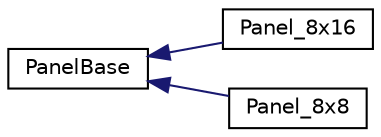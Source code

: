 digraph "Graphical Class Hierarchy"
{
  edge [fontname="Helvetica",fontsize="10",labelfontname="Helvetica",labelfontsize="10"];
  node [fontname="Helvetica",fontsize="10",shape=record];
  rankdir="LR";
  Node0 [label="PanelBase",height=0.2,width=0.4,color="black", fillcolor="white", style="filled",URL="$classPanelBase.html",tooltip="1枚のLEDパネルを表すクラス "];
  Node0 -> Node1 [dir="back",color="midnightblue",fontsize="10",style="solid",fontname="Helvetica"];
  Node1 [label="Panel_8x16",height=0.2,width=0.4,color="black", fillcolor="white", style="filled",URL="$classPanel__8x16.html",tooltip="8x16サイズのLEDパネルクラス "];
  Node0 -> Node2 [dir="back",color="midnightblue",fontsize="10",style="solid",fontname="Helvetica"];
  Node2 [label="Panel_8x8",height=0.2,width=0.4,color="black", fillcolor="white", style="filled",URL="$classPanel__8x8.html",tooltip="8x8サイズのLEDパネルクラス "];
}
